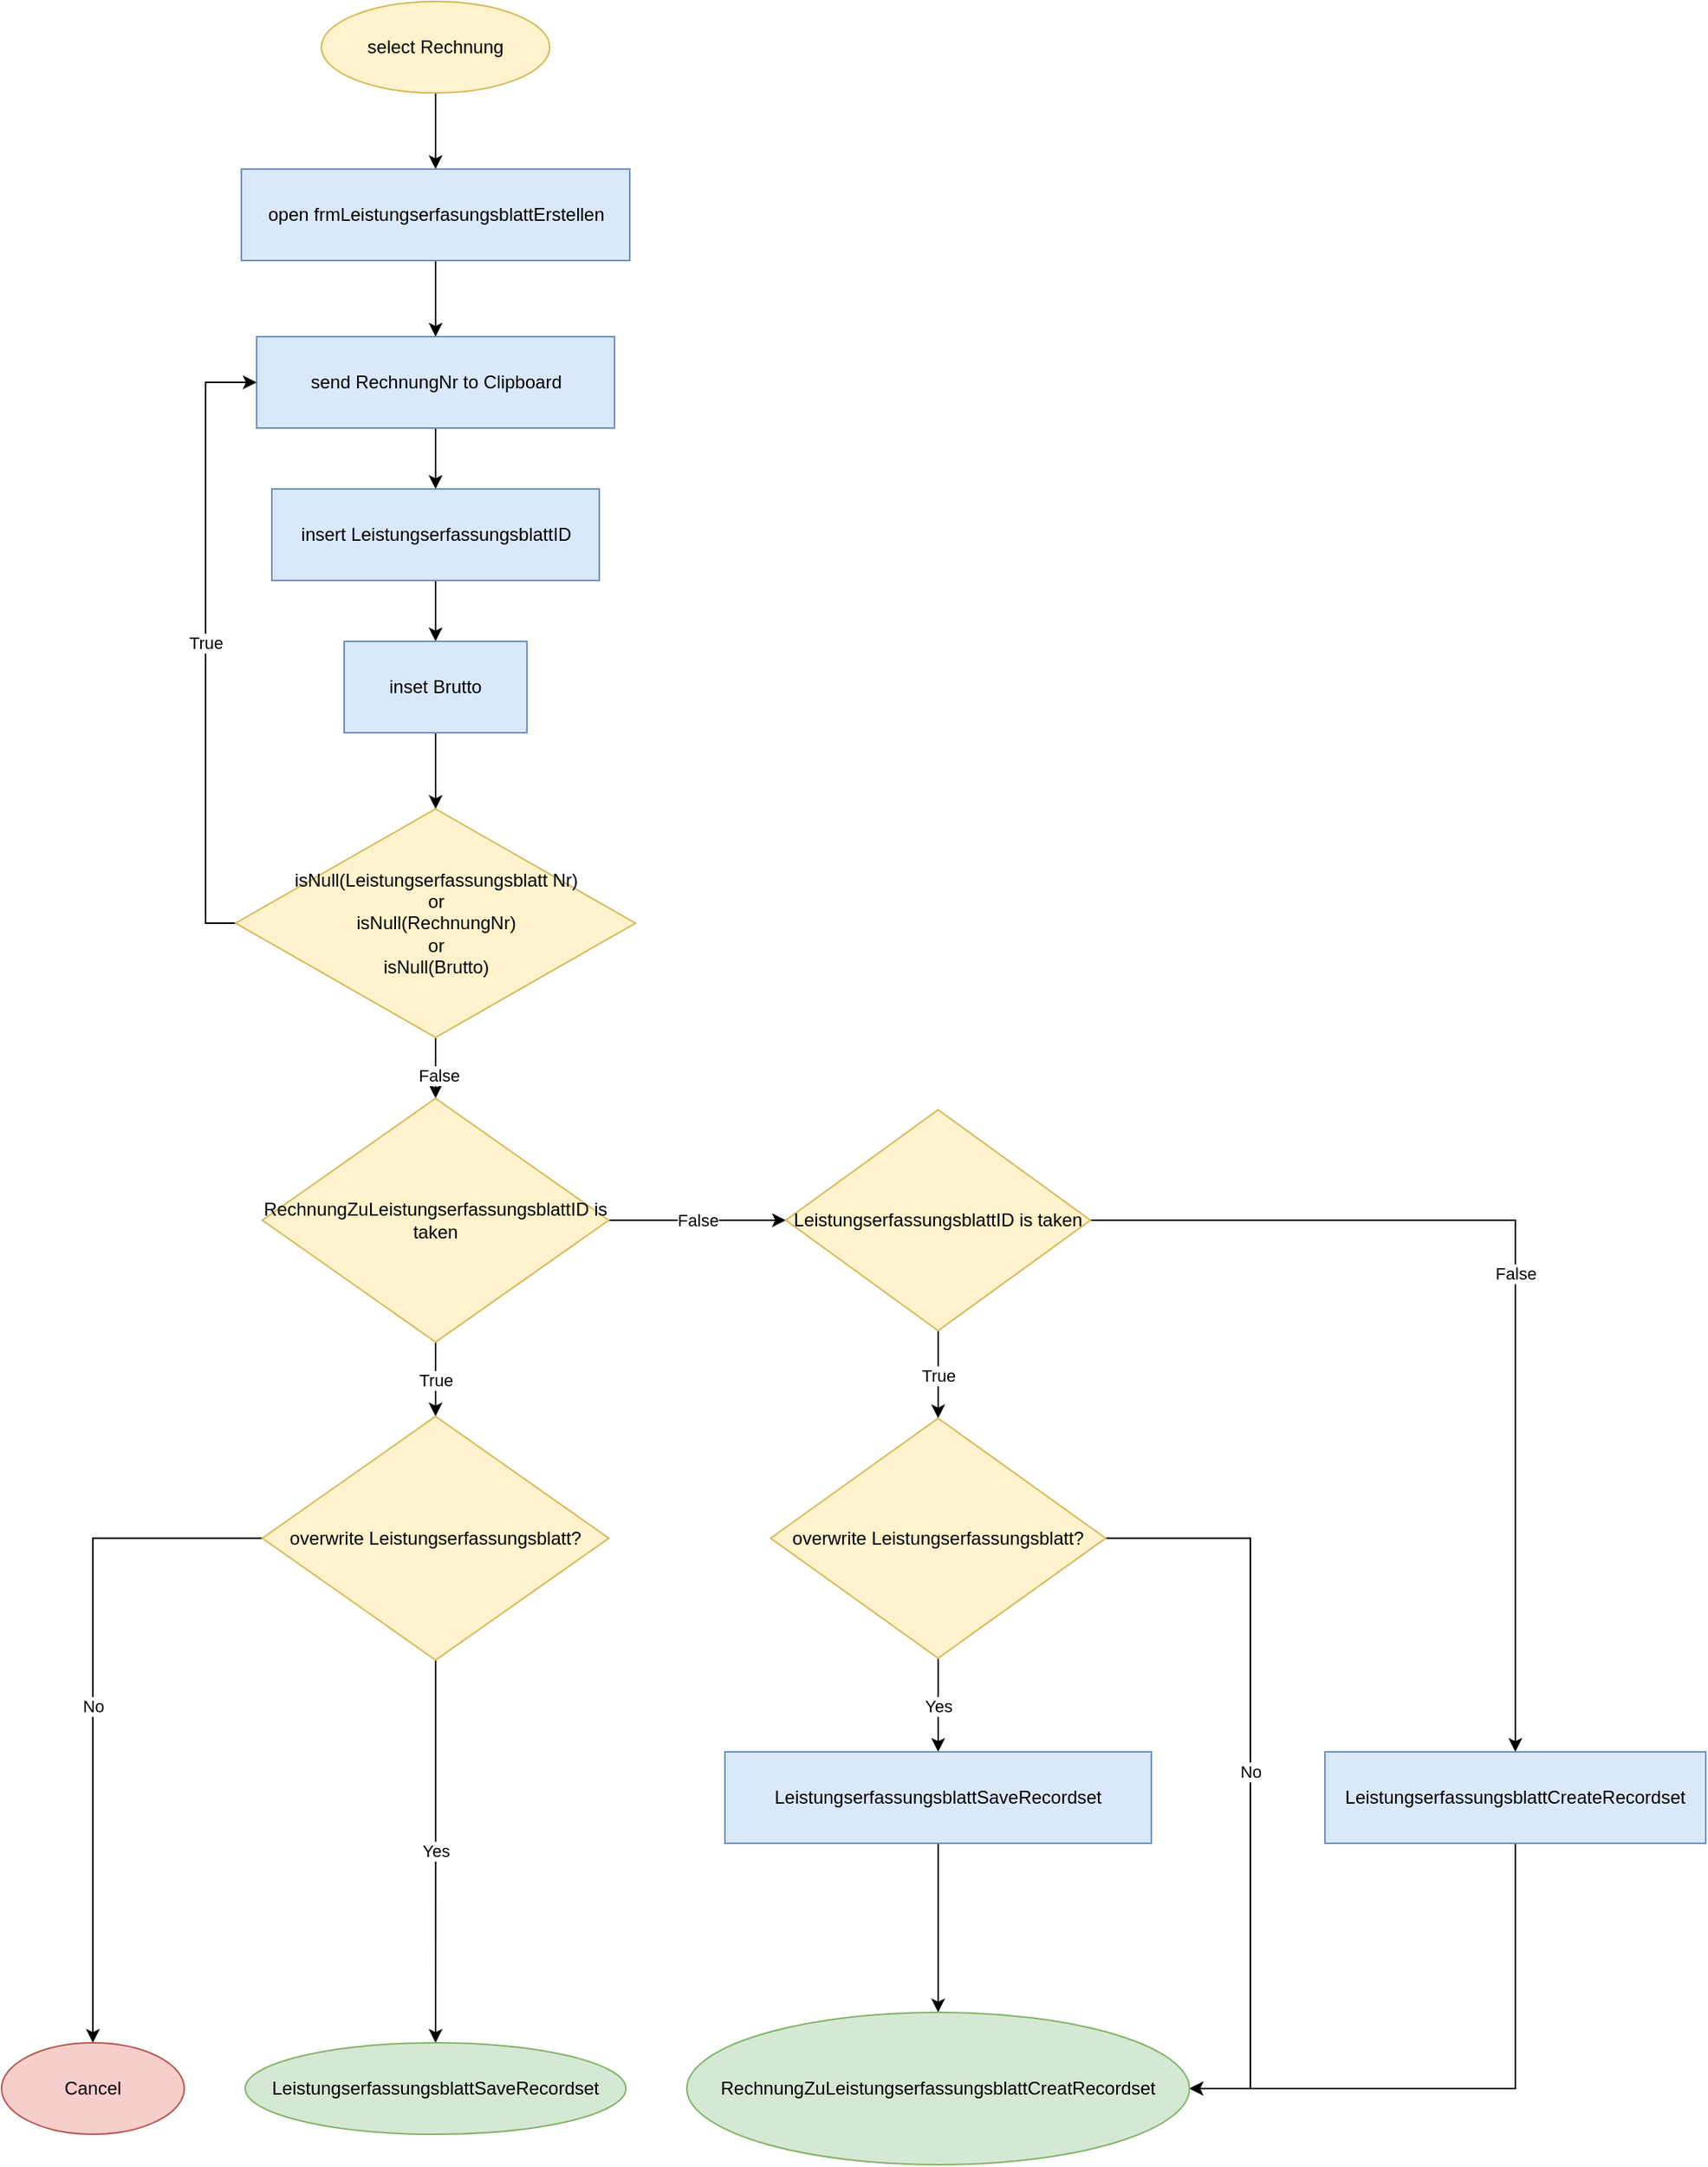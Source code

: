 <mxfile>
    <diagram id="LcLUssjSyrW1QYp5krHK" name="Page-1">
        <mxGraphModel dx="894" dy="610" grid="1" gridSize="10" guides="1" tooltips="1" connect="1" arrows="1" fold="1" page="1" pageScale="1" pageWidth="827" pageHeight="1169" math="0" shadow="0">
            <root>
                <mxCell id="0"/>
                <mxCell id="1" parent="0"/>
                <mxCell id="4" value="" style="edgeStyle=orthogonalEdgeStyle;rounded=0;orthogonalLoop=1;jettySize=auto;html=1;" parent="1" source="2" target="3" edge="1">
                    <mxGeometry relative="1" as="geometry"/>
                </mxCell>
                <mxCell id="2" value="select Rechnung" style="ellipse;whiteSpace=wrap;html=1;fillColor=#fff2cc;strokeColor=#d6b656;fontColor=#000000;" parent="1" vertex="1">
                    <mxGeometry x="290" y="20" width="150" height="60" as="geometry"/>
                </mxCell>
                <mxCell id="6" value="" style="edgeStyle=orthogonalEdgeStyle;rounded=0;orthogonalLoop=1;jettySize=auto;html=1;fontColor=#000000;" parent="1" source="3" target="5" edge="1">
                    <mxGeometry relative="1" as="geometry"/>
                </mxCell>
                <mxCell id="3" value="open frmLeistungserfasungsblattErstellen" style="whiteSpace=wrap;html=1;fillColor=#dae8fc;strokeColor=#6c8ebf;fontColor=#000000;" parent="1" vertex="1">
                    <mxGeometry x="237.5" y="130" width="255" height="60" as="geometry"/>
                </mxCell>
                <mxCell id="8" value="" style="edgeStyle=orthogonalEdgeStyle;rounded=0;orthogonalLoop=1;jettySize=auto;html=1;fontColor=#000000;" parent="1" source="5" target="7" edge="1">
                    <mxGeometry relative="1" as="geometry"/>
                </mxCell>
                <mxCell id="5" value="send RechnungNr to Clipboard" style="whiteSpace=wrap;html=1;fontColor=#000000;strokeColor=#6c8ebf;fillColor=#dae8fc;" parent="1" vertex="1">
                    <mxGeometry x="247.5" y="240" width="235" height="60" as="geometry"/>
                </mxCell>
                <mxCell id="10" value="" style="edgeStyle=orthogonalEdgeStyle;rounded=0;orthogonalLoop=1;jettySize=auto;html=1;fontColor=#000000;" parent="1" source="7" target="9" edge="1">
                    <mxGeometry relative="1" as="geometry"/>
                </mxCell>
                <mxCell id="7" value="insert LeistungserfassungsblattID" style="whiteSpace=wrap;html=1;fontColor=#000000;strokeColor=#6c8ebf;fillColor=#dae8fc;" parent="1" vertex="1">
                    <mxGeometry x="257.5" y="340" width="215" height="60" as="geometry"/>
                </mxCell>
                <mxCell id="12" value="" style="edgeStyle=orthogonalEdgeStyle;rounded=0;orthogonalLoop=1;jettySize=auto;html=1;fontColor=#000000;" parent="1" source="9" target="11" edge="1">
                    <mxGeometry relative="1" as="geometry"/>
                </mxCell>
                <mxCell id="9" value="inset Brutto" style="whiteSpace=wrap;html=1;fontColor=#000000;strokeColor=#6c8ebf;fillColor=#dae8fc;" parent="1" vertex="1">
                    <mxGeometry x="305" y="440" width="120" height="60" as="geometry"/>
                </mxCell>
                <mxCell id="19" style="edgeStyle=orthogonalEdgeStyle;rounded=0;orthogonalLoop=1;jettySize=auto;html=1;exitX=0.5;exitY=1;exitDx=0;exitDy=0;entryX=0.5;entryY=0;entryDx=0;entryDy=0;" parent="1" source="11" target="17" edge="1">
                    <mxGeometry relative="1" as="geometry"/>
                </mxCell>
                <mxCell id="20" value="False" style="edgeLabel;html=1;align=center;verticalAlign=middle;resizable=0;points=[];labelBackgroundColor=#FFFFFF;fontColor=#000000;" parent="19" vertex="1" connectable="0">
                    <mxGeometry x="0.25" y="2" relative="1" as="geometry">
                        <mxPoint as="offset"/>
                    </mxGeometry>
                </mxCell>
                <mxCell id="47" value="True" style="edgeStyle=orthogonalEdgeStyle;rounded=0;orthogonalLoop=1;jettySize=auto;html=1;entryX=0;entryY=0.5;entryDx=0;entryDy=0;align=center;verticalAlign=middle;labelBackgroundColor=#FFFFFF;fontColor=#000000;" parent="1" source="11" target="5" edge="1">
                    <mxGeometry relative="1" as="geometry">
                        <Array as="points">
                            <mxPoint x="214" y="625"/>
                            <mxPoint x="214" y="270"/>
                        </Array>
                    </mxGeometry>
                </mxCell>
                <mxCell id="11" value="isNull(Leistungserfassungsblatt Nr)&lt;br&gt;or&lt;br&gt;isNull(RechnungNr) &lt;br&gt;or&lt;br&gt;isNull(Brutto)" style="rhombus;whiteSpace=wrap;html=1;fillColor=#fff2cc;strokeColor=#d6b656;fontColor=#000000;" parent="1" vertex="1">
                    <mxGeometry x="233.75" y="550" width="262.5" height="150" as="geometry"/>
                </mxCell>
                <mxCell id="22" value="False" style="edgeStyle=orthogonalEdgeStyle;rounded=0;orthogonalLoop=1;jettySize=auto;html=1;labelBackgroundColor=#FFFFFF;fontColor=#000000;" parent="1" source="17" target="21" edge="1">
                    <mxGeometry relative="1" as="geometry"/>
                </mxCell>
                <mxCell id="36" value="True" style="edgeStyle=orthogonalEdgeStyle;rounded=0;orthogonalLoop=1;jettySize=auto;html=1;align=center;verticalAlign=middle;labelBackgroundColor=#FFFFFF;fontColor=#000000;" parent="1" source="17" target="35" edge="1">
                    <mxGeometry relative="1" as="geometry"/>
                </mxCell>
                <mxCell id="17" value="RechnungZuLeistungserfassungsblattID is taken" style="rhombus;whiteSpace=wrap;html=1;strokeColor=#d6b656;fillColor=#fff2cc;fontColor=#000000;" parent="1" vertex="1">
                    <mxGeometry x="251.25" y="740" width="227.5" height="160" as="geometry"/>
                </mxCell>
                <mxCell id="25" value="False" style="edgeStyle=orthogonalEdgeStyle;rounded=0;orthogonalLoop=1;jettySize=auto;html=1;labelBackgroundColor=#FFFFFF;fontColor=#000000;" parent="1" source="21" target="24" edge="1">
                    <mxGeometry relative="1" as="geometry"/>
                </mxCell>
                <mxCell id="28" value="True" style="edgeStyle=orthogonalEdgeStyle;rounded=0;orthogonalLoop=1;jettySize=auto;html=1;labelBackgroundColor=#FFFFFF;fontColor=#000000;" parent="1" source="21" target="27" edge="1">
                    <mxGeometry relative="1" as="geometry"/>
                </mxCell>
                <mxCell id="21" value="LeistungserfassungsblattID is taken" style="rhombus;whiteSpace=wrap;html=1;strokeColor=#d6b656;fillColor=#fff2cc;fontColor=#000000;" parent="1" vertex="1">
                    <mxGeometry x="595" y="747.5" width="200" height="145" as="geometry"/>
                </mxCell>
                <mxCell id="48" style="edgeStyle=orthogonalEdgeStyle;rounded=0;orthogonalLoop=1;jettySize=auto;html=1;entryX=1;entryY=0.5;entryDx=0;entryDy=0;fontColor=#000000;align=center;verticalAlign=middle;" parent="1" source="24" target="31" edge="1">
                    <mxGeometry relative="1" as="geometry">
                        <Array as="points">
                            <mxPoint x="1074" y="1390"/>
                        </Array>
                    </mxGeometry>
                </mxCell>
                <mxCell id="24" value="LeistungserfassungsblattCreateRecordset" style="whiteSpace=wrap;html=1;strokeColor=#6c8ebf;fillColor=#dae8fc;fontColor=#000000;" parent="1" vertex="1">
                    <mxGeometry x="949" y="1169" width="250" height="60" as="geometry"/>
                </mxCell>
                <mxCell id="30" value="Yes" style="edgeStyle=orthogonalEdgeStyle;rounded=0;orthogonalLoop=1;jettySize=auto;html=1;labelBackgroundColor=#FFFFFF;fontColor=#000000;" parent="1" source="27" target="29" edge="1">
                    <mxGeometry relative="1" as="geometry"/>
                </mxCell>
                <mxCell id="34" value="No" style="edgeStyle=orthogonalEdgeStyle;rounded=0;orthogonalLoop=1;jettySize=auto;html=1;entryX=1;entryY=0.5;entryDx=0;entryDy=0;align=center;verticalAlign=middle;fontColor=#000000;labelBackgroundColor=#FFFFFF;" parent="1" source="27" target="31" edge="1">
                    <mxGeometry relative="1" as="geometry">
                        <Array as="points">
                            <mxPoint x="900" y="1029"/>
                            <mxPoint x="900" y="1390"/>
                        </Array>
                    </mxGeometry>
                </mxCell>
                <mxCell id="27" value="overwrite Leistungserfassungsblatt?" style="rhombus;whiteSpace=wrap;html=1;strokeColor=#d6b656;fillColor=#fff2cc;fontColor=#000000;" parent="1" vertex="1">
                    <mxGeometry x="585" y="950" width="220" height="157.5" as="geometry"/>
                </mxCell>
                <mxCell id="32" value="" style="edgeStyle=orthogonalEdgeStyle;rounded=0;orthogonalLoop=1;jettySize=auto;html=1;fontColor=#000000;" parent="1" source="29" target="31" edge="1">
                    <mxGeometry relative="1" as="geometry"/>
                </mxCell>
                <mxCell id="29" value="LeistungserfassungsblattSaveRecordset" style="whiteSpace=wrap;html=1;strokeColor=#6c8ebf;fillColor=#dae8fc;fontColor=#000000;" parent="1" vertex="1">
                    <mxGeometry x="555" y="1169" width="280" height="60" as="geometry"/>
                </mxCell>
                <mxCell id="31" value="RechnungZuLeistungserfassungsblattCreatRecordset" style="ellipse;whiteSpace=wrap;html=1;strokeColor=#82b366;fillColor=#d5e8d4;fontColor=#000000;" parent="1" vertex="1">
                    <mxGeometry x="530" y="1340" width="330" height="100" as="geometry"/>
                </mxCell>
                <mxCell id="44" value="No" style="edgeStyle=orthogonalEdgeStyle;rounded=0;orthogonalLoop=1;jettySize=auto;html=1;align=center;verticalAlign=middle;labelBackgroundColor=#FFFFFF;fontColor=#000000;" parent="1" source="35" target="43" edge="1">
                    <mxGeometry relative="1" as="geometry"/>
                </mxCell>
                <mxCell id="50" value="Yes" style="edgeStyle=orthogonalEdgeStyle;rounded=0;orthogonalLoop=1;jettySize=auto;html=1;align=center;verticalAlign=middle;labelBackgroundColor=#FFFFFF;fontColor=#000000;" parent="1" source="35" target="49" edge="1">
                    <mxGeometry relative="1" as="geometry"/>
                </mxCell>
                <mxCell id="35" value="overwrite Leistungserfassungsblatt?" style="rhombus;whiteSpace=wrap;html=1;strokeColor=#d6b656;fillColor=#fff2cc;fontColor=#000000;" parent="1" vertex="1">
                    <mxGeometry x="251.25" y="948.75" width="227.5" height="160" as="geometry"/>
                </mxCell>
                <mxCell id="43" value="Cancel" style="ellipse;whiteSpace=wrap;html=1;strokeColor=#b85450;fillColor=#f8cecc;fontColor=#000000;" parent="1" vertex="1">
                    <mxGeometry x="80" y="1360" width="120" height="60" as="geometry"/>
                </mxCell>
                <mxCell id="49" value="LeistungserfassungsblattSaveRecordset" style="ellipse;whiteSpace=wrap;html=1;strokeColor=#82b366;fillColor=#d5e8d4;fontColor=#000000;" parent="1" vertex="1">
                    <mxGeometry x="240" y="1360" width="250" height="60" as="geometry"/>
                </mxCell>
            </root>
        </mxGraphModel>
    </diagram>
</mxfile>
